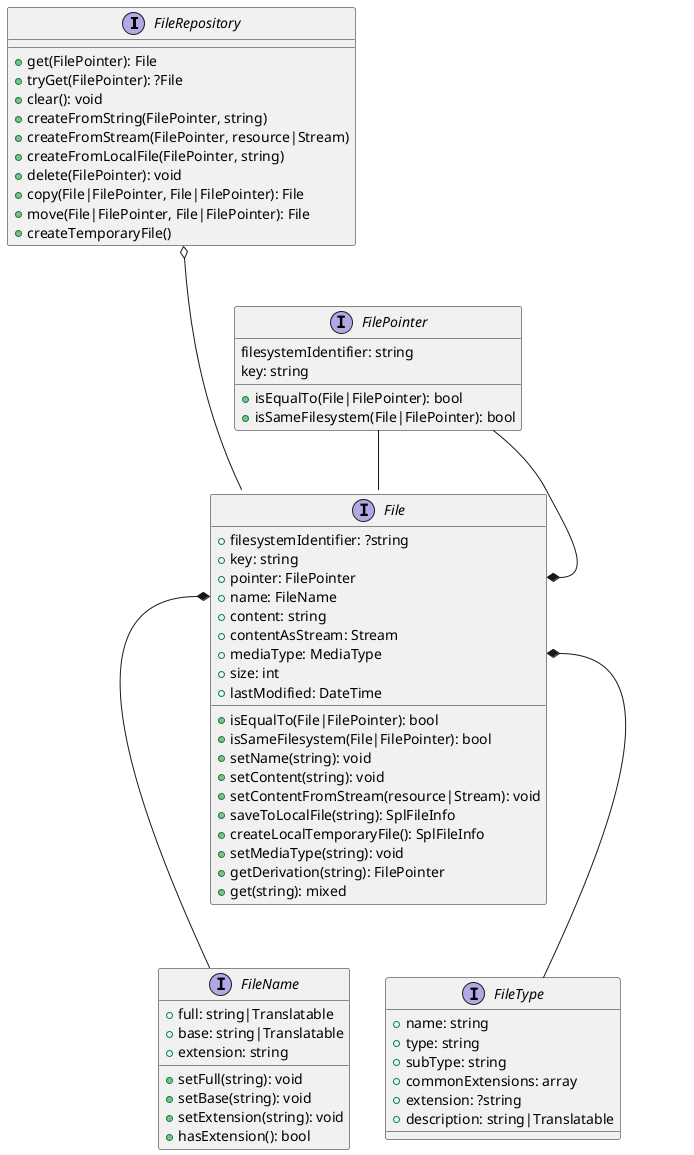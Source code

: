 @startuml file
interface FileRepository {
    +get(FilePointer): File
    +tryGet(FilePointer): ?File
    +clear(): void
    +createFromString(FilePointer, string)
    +createFromStream(FilePointer, resource|Stream)
    +createFromLocalFile(FilePointer, string)
    +delete(FilePointer): void
    +copy(File|FilePointer, File|FilePointer): File
    +move(File|FilePointer, File|FilePointer): File
    +createTemporaryFile()
}

interface FilePointer {
    filesystemIdentifier: string
    key: string
    +isEqualTo(File|FilePointer): bool
    +isSameFilesystem(File|FilePointer): bool
}

FileRepository o--- File
FilePointer --* File::pointer
FilePointer -- File

interface File {
    +filesystemIdentifier: ?string
    +key: string
    +pointer: FilePointer
    +isEqualTo(File|FilePointer): bool
    +isSameFilesystem(File|FilePointer): bool
    +name: FileName
    +setName(string): void
    +setContent(string): void
    +setContentFromStream(resource|Stream): void
    +content: string
    +contentAsStream: Stream
    +saveToLocalFile(string): SplFileInfo
    +createLocalTemporaryFile(): SplFileInfo
    +mediaType: MediaType
    +setMediaType(string): void
    +size: int
    +lastModified: DateTime
    +getDerivation(string): FilePointer
    +get(string): mixed
}

File::name *-- FileName
File::mediaType *-- FileType

interface FileName {
    +full: string|Translatable
    +setFull(string): void
    +base: string|Translatable
    +setBase(string): void
    +extension: string
    +setExtension(string): void
    +hasExtension(): bool
}

interface FileType {
    +name: string
    +type: string
    +subType: string
    +commonExtensions: array
    +extension: ?string
    +description: string|Translatable
}
@enduml